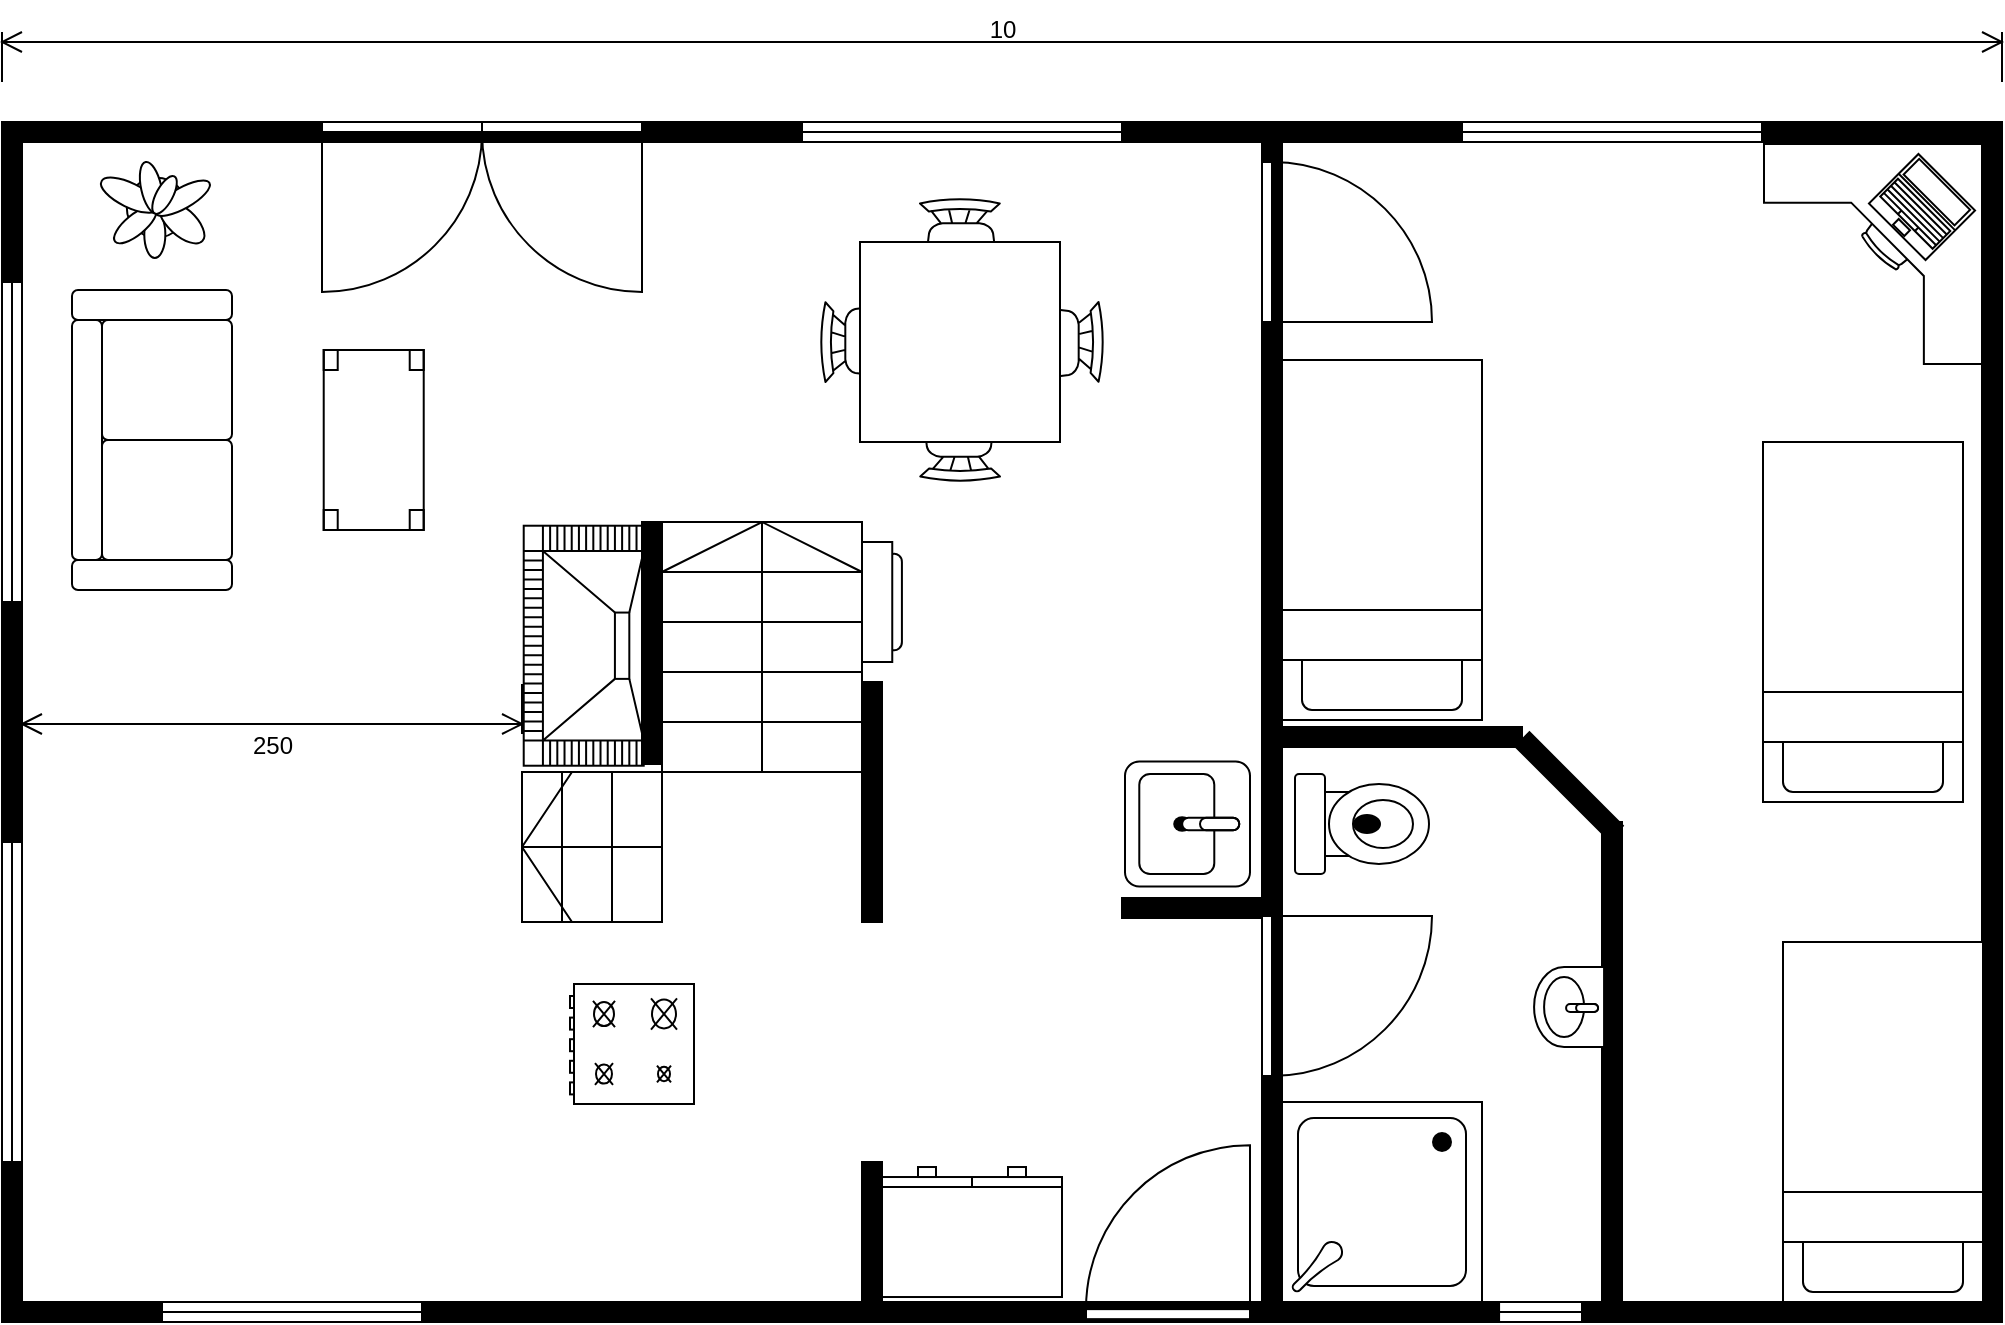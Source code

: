 <mxfile version="21.1.1" type="github">
  <diagram name="Page-1" id="UrBLJqBkVr9rx_V7ReC3">
    <mxGraphModel dx="993" dy="662" grid="1" gridSize="10" guides="1" tooltips="1" connect="1" arrows="1" fold="1" page="1" pageScale="1" pageWidth="827" pageHeight="1169" math="0" shadow="0">
      <root>
        <mxCell id="0" />
        <mxCell id="1" parent="0" />
        <mxCell id="ja9HUVGWkq7oPQu7SO5F-1" value="" style="verticalLabelPosition=bottom;html=1;verticalAlign=top;align=center;shape=mxgraph.floorplan.room;fillColor=strokeColor;" parent="1" vertex="1">
          <mxGeometry y="160" width="1000" height="600" as="geometry" />
        </mxCell>
        <mxCell id="ja9HUVGWkq7oPQu7SO5F-10" value="" style="verticalLabelPosition=bottom;html=1;verticalAlign=top;align=center;shape=mxgraph.floorplan.sink_22;direction=south;rotation=0;" parent="1" vertex="1">
          <mxGeometry x="561.5" y="479.75" width="62.5" height="62.5" as="geometry" />
        </mxCell>
        <mxCell id="ja9HUVGWkq7oPQu7SO5F-11" value="" style="verticalLabelPosition=bottom;html=1;verticalAlign=top;align=center;shape=mxgraph.floorplan.refrigerator;direction=west;rotation=-90;" parent="1" vertex="1">
          <mxGeometry x="390" y="370" width="60" height="60" as="geometry" />
        </mxCell>
        <mxCell id="ja9HUVGWkq7oPQu7SO5F-16" value="10" style="verticalLabelPosition=middle;dashed=0;shadow=0;html=1;shape=mxgraph.cabinets.dimension;verticalAlign=top;align=center;" parent="1" vertex="1">
          <mxGeometry y="100" width="1000" height="40" as="geometry" />
        </mxCell>
        <mxCell id="ja9HUVGWkq7oPQu7SO5F-36" value="" style="verticalLabelPosition=bottom;html=1;verticalAlign=top;align=center;shape=mxgraph.floorplan.couch;rotation=-90;" parent="1" vertex="1">
          <mxGeometry y="279" width="150" height="80" as="geometry" />
        </mxCell>
        <mxCell id="vWpz6fK-cWEZlQxo3mpZ-5" value="" style="verticalLabelPosition=bottom;html=1;verticalAlign=top;align=center;shape=mxgraph.floorplan.bed_single;direction=west;" parent="1" vertex="1">
          <mxGeometry x="640" y="279" width="100" height="180" as="geometry" />
        </mxCell>
        <mxCell id="vWpz6fK-cWEZlQxo3mpZ-11" value="" style="verticalLabelPosition=bottom;html=1;verticalAlign=top;align=center;shape=mxgraph.floorplan.bed_single;direction=west;" parent="1" vertex="1">
          <mxGeometry x="880.5" y="320" width="100" height="180" as="geometry" />
        </mxCell>
        <mxCell id="vWpz6fK-cWEZlQxo3mpZ-28" value="250" style="verticalLabelPosition=middle;dashed=0;shadow=0;html=1;shape=mxgraph.cabinets.dimensionBottom;verticalAlign=bottom;align=center;" parent="1" vertex="1">
          <mxGeometry x="10" y="441" width="250" height="40" as="geometry" />
        </mxCell>
        <mxCell id="vWpz6fK-cWEZlQxo3mpZ-30" value="" style="verticalLabelPosition=bottom;html=1;verticalAlign=top;align=center;shape=mxgraph.floorplan.wall;fillColor=strokeColor;direction=south;" parent="1" vertex="1">
          <mxGeometry x="630" y="170" width="10" height="580" as="geometry" />
        </mxCell>
        <mxCell id="vWpz6fK-cWEZlQxo3mpZ-34" value="" style="verticalLabelPosition=bottom;html=1;verticalAlign=top;align=center;shape=mxgraph.floorplan.plant;" parent="1" vertex="1">
          <mxGeometry x="51.5" y="177" width="47" height="51" as="geometry" />
        </mxCell>
        <mxCell id="vWpz6fK-cWEZlQxo3mpZ-36" value="" style="verticalLabelPosition=bottom;html=1;verticalAlign=top;align=center;shape=mxgraph.floorplan.fireplace;rotation=-90;" parent="1" vertex="1">
          <mxGeometry x="230.86" y="391.86" width="120" height="60" as="geometry" />
        </mxCell>
        <mxCell id="vWpz6fK-cWEZlQxo3mpZ-38" value="" style="verticalLabelPosition=bottom;html=1;verticalAlign=top;align=center;shape=mxgraph.floorplan.wallCorner;fillColor=strokeColor;direction=south;" parent="1" vertex="1">
          <mxGeometry x="320" y="440" width="120" height="120" as="geometry" />
        </mxCell>
        <mxCell id="vWpz6fK-cWEZlQxo3mpZ-39" value="" style="verticalLabelPosition=bottom;html=1;verticalAlign=top;align=center;shape=mxgraph.floorplan.doorUneven;dx=0.5;" parent="1" vertex="1">
          <mxGeometry x="160" y="160" width="160" height="85" as="geometry" />
        </mxCell>
        <mxCell id="vWpz6fK-cWEZlQxo3mpZ-42" value="" style="verticalLabelPosition=bottom;html=1;verticalAlign=top;align=center;shape=mxgraph.floorplan.wall;fillColor=strokeColor;direction=south;" parent="1" vertex="1">
          <mxGeometry x="430" y="680" width="10" height="70" as="geometry" />
        </mxCell>
        <mxCell id="vWpz6fK-cWEZlQxo3mpZ-45" value="" style="verticalLabelPosition=bottom;html=1;verticalAlign=top;align=center;shape=mxgraph.floorplan.wall;fillColor=strokeColor;" parent="1" vertex="1">
          <mxGeometry x="560" y="548" width="80" height="10" as="geometry" />
        </mxCell>
        <mxCell id="vWpz6fK-cWEZlQxo3mpZ-48" value="" style="verticalLabelPosition=bottom;html=1;verticalAlign=top;align=center;shape=mxgraph.floorplan.wall;fillColor=strokeColor;direction=south;" parent="1" vertex="1">
          <mxGeometry x="320" y="360" width="10" height="121" as="geometry" />
        </mxCell>
        <mxCell id="vWpz6fK-cWEZlQxo3mpZ-49" value="100" style="verticalLabelPosition=middle;dashed=0;shadow=0;html=1;shape=mxgraph.cabinets.dimension;verticalAlign=top;align=center;" parent="1" vertex="1">
          <mxGeometry x="350" y="422.5" width="80" height="40" as="geometry" />
        </mxCell>
        <mxCell id="vWpz6fK-cWEZlQxo3mpZ-50" value="" style="verticalLabelPosition=bottom;html=1;verticalAlign=top;align=center;shape=mxgraph.floorplan.stairs;direction=south;rotation=-180;" parent="1" vertex="1">
          <mxGeometry x="330" y="360" width="100" height="125" as="geometry" />
        </mxCell>
        <mxCell id="vWpz6fK-cWEZlQxo3mpZ-51" value="" style="verticalLabelPosition=bottom;html=1;verticalAlign=top;align=center;shape=mxgraph.floorplan.stairs;rotation=-180;" parent="1" vertex="1">
          <mxGeometry x="260" y="485" width="70" height="75" as="geometry" />
        </mxCell>
        <mxCell id="vWpz6fK-cWEZlQxo3mpZ-54" value="" style="verticalLabelPosition=bottom;html=1;verticalAlign=top;align=center;shape=mxgraph.floorplan.doorLeft;aspect=fixed;direction=north;" parent="1" vertex="1">
          <mxGeometry x="630" y="180" width="85" height="80" as="geometry" />
        </mxCell>
        <mxCell id="vWpz6fK-cWEZlQxo3mpZ-55" value="" style="verticalLabelPosition=bottom;html=1;verticalAlign=top;align=center;shape=mxgraph.floorplan.wall;fillColor=strokeColor;" parent="1" vertex="1">
          <mxGeometry x="630" y="462.5" width="130" height="10" as="geometry" />
        </mxCell>
        <mxCell id="vWpz6fK-cWEZlQxo3mpZ-56" value="" style="verticalLabelPosition=bottom;html=1;verticalAlign=top;align=center;shape=mxgraph.floorplan.bed_single;direction=west;rotation=0;" parent="1" vertex="1">
          <mxGeometry x="890.5" y="570" width="100" height="180" as="geometry" />
        </mxCell>
        <mxCell id="vWpz6fK-cWEZlQxo3mpZ-58" value="" style="verticalLabelPosition=bottom;html=1;verticalAlign=top;align=center;shape=mxgraph.floorplan.doorRight;aspect=fixed;direction=north;" parent="1" vertex="1">
          <mxGeometry x="630" y="557" width="85" height="80" as="geometry" />
        </mxCell>
        <mxCell id="vWpz6fK-cWEZlQxo3mpZ-59" value="" style="verticalLabelPosition=bottom;html=1;verticalAlign=top;align=center;shape=mxgraph.floorplan.shower2;rotation=-180;" parent="1" vertex="1">
          <mxGeometry x="640" y="650" width="100" height="100" as="geometry" />
        </mxCell>
        <mxCell id="vWpz6fK-cWEZlQxo3mpZ-60" value="" style="verticalLabelPosition=bottom;html=1;verticalAlign=top;align=center;shape=mxgraph.floorplan.toilet;direction=north;" parent="1" vertex="1">
          <mxGeometry x="646.5" y="486" width="67" height="50" as="geometry" />
        </mxCell>
        <mxCell id="vWpz6fK-cWEZlQxo3mpZ-61" value="" style="verticalLabelPosition=bottom;html=1;verticalAlign=top;align=center;shape=mxgraph.floorplan.wall;fillColor=strokeColor;direction=south;rotation=-45;" parent="1" vertex="1">
          <mxGeometry x="778.54" y="459" width="10" height="66.04" as="geometry" />
        </mxCell>
        <mxCell id="vWpz6fK-cWEZlQxo3mpZ-62" value="" style="verticalLabelPosition=bottom;html=1;verticalAlign=top;align=center;shape=mxgraph.floorplan.wall;fillColor=strokeColor;direction=south;" parent="1" vertex="1">
          <mxGeometry x="800" y="510" width="10" height="240" as="geometry" />
        </mxCell>
        <mxCell id="vWpz6fK-cWEZlQxo3mpZ-63" value="" style="verticalLabelPosition=bottom;html=1;verticalAlign=top;align=center;shape=mxgraph.floorplan.window;" parent="1" vertex="1">
          <mxGeometry x="730" y="160" width="150" height="10" as="geometry" />
        </mxCell>
        <mxCell id="vWpz6fK-cWEZlQxo3mpZ-64" value="" style="verticalLabelPosition=bottom;html=1;verticalAlign=top;align=center;shape=mxgraph.floorplan.window;" parent="1" vertex="1">
          <mxGeometry x="400" y="160" width="160" height="10" as="geometry" />
        </mxCell>
        <mxCell id="vWpz6fK-cWEZlQxo3mpZ-65" value="" style="verticalLabelPosition=bottom;html=1;verticalAlign=top;align=center;shape=mxgraph.floorplan.table;rotation=-90;" parent="1" vertex="1">
          <mxGeometry x="140.86" y="294" width="90" height="50" as="geometry" />
        </mxCell>
        <mxCell id="vWpz6fK-cWEZlQxo3mpZ-66" value="" style="verticalLabelPosition=bottom;html=1;verticalAlign=top;align=center;shape=mxgraph.floorplan.window;" parent="1" vertex="1">
          <mxGeometry x="80" y="750" width="130" height="10" as="geometry" />
        </mxCell>
        <mxCell id="vWpz6fK-cWEZlQxo3mpZ-71" value="" style="verticalLabelPosition=bottom;html=1;verticalAlign=top;align=center;shape=mxgraph.floorplan.chair;shadow=0;" parent="1" vertex="1">
          <mxGeometry x="459" y="198" width="40" height="52" as="geometry" />
        </mxCell>
        <mxCell id="vWpz6fK-cWEZlQxo3mpZ-72" value="" style="verticalLabelPosition=bottom;html=1;verticalAlign=top;align=center;shape=mxgraph.floorplan.chair;shadow=0;direction=west;" parent="1" vertex="1">
          <mxGeometry x="459" y="288" width="40" height="52" as="geometry" />
        </mxCell>
        <mxCell id="vWpz6fK-cWEZlQxo3mpZ-73" value="" style="verticalLabelPosition=bottom;html=1;verticalAlign=top;align=center;shape=mxgraph.floorplan.chair;shadow=0;direction=north;" parent="1" vertex="1">
          <mxGeometry x="409" y="250" width="52" height="40" as="geometry" />
        </mxCell>
        <mxCell id="vWpz6fK-cWEZlQxo3mpZ-74" value="" style="verticalLabelPosition=bottom;html=1;verticalAlign=top;align=center;shape=mxgraph.floorplan.chair;shadow=0;direction=south" parent="1" vertex="1">
          <mxGeometry x="499" y="250" width="52" height="40" as="geometry" />
        </mxCell>
        <mxCell id="sQ_boYwWnSBo-Sk0caSp-4" style="edgeStyle=orthogonalEdgeStyle;rounded=0;orthogonalLoop=1;jettySize=auto;html=1;" edge="1" parent="1" source="vWpz6fK-cWEZlQxo3mpZ-75" target="vWpz6fK-cWEZlQxo3mpZ-71">
          <mxGeometry relative="1" as="geometry">
            <Array as="points">
              <mxPoint x="479" y="230" />
              <mxPoint x="479" y="230" />
            </Array>
          </mxGeometry>
        </mxCell>
        <mxCell id="vWpz6fK-cWEZlQxo3mpZ-75" value="" style="shape=rect;shadow=0;html=1;" parent="1" vertex="1">
          <mxGeometry x="429" y="220" width="100" height="100" as="geometry" />
        </mxCell>
        <mxCell id="vWpz6fK-cWEZlQxo3mpZ-77" value="" style="verticalLabelPosition=bottom;html=1;verticalAlign=top;align=center;shape=mxgraph.floorplan.sink_1;rotation=90;" parent="1" vertex="1">
          <mxGeometry x="763.54" y="585" width="40" height="35" as="geometry" />
        </mxCell>
        <mxCell id="sQ_boYwWnSBo-Sk0caSp-1" value="" style="verticalLabelPosition=bottom;html=1;verticalAlign=top;align=center;shape=mxgraph.floorplan.doorLeft;aspect=fixed;rotation=-180;" vertex="1" parent="1">
          <mxGeometry x="542" y="671.44" width="82" height="87.13" as="geometry" />
        </mxCell>
        <mxCell id="sQ_boYwWnSBo-Sk0caSp-3" value="" style="verticalLabelPosition=bottom;html=1;verticalAlign=top;align=center;shape=mxgraph.floorplan.desk_corner;rotation=90;" vertex="1" parent="1">
          <mxGeometry x="880.5" y="171.5" width="110" height="109" as="geometry" />
        </mxCell>
        <mxCell id="sQ_boYwWnSBo-Sk0caSp-5" value="" style="verticalLabelPosition=bottom;html=1;verticalAlign=top;align=center;shape=mxgraph.floorplan.window;" vertex="1" parent="1">
          <mxGeometry x="748.54" y="750" width="41.46" height="10" as="geometry" />
        </mxCell>
        <mxCell id="sQ_boYwWnSBo-Sk0caSp-6" value="" style="verticalLabelPosition=bottom;html=1;verticalAlign=top;align=center;shape=mxgraph.floorplan.window;direction=south;" vertex="1" parent="1">
          <mxGeometry y="240" width="10" height="160" as="geometry" />
        </mxCell>
        <mxCell id="sQ_boYwWnSBo-Sk0caSp-7" value="" style="verticalLabelPosition=bottom;html=1;verticalAlign=top;align=center;shape=mxgraph.floorplan.window;direction=south;" vertex="1" parent="1">
          <mxGeometry y="520" width="10" height="160" as="geometry" />
        </mxCell>
        <mxCell id="sQ_boYwWnSBo-Sk0caSp-8" value="" style="verticalLabelPosition=bottom;html=1;verticalAlign=top;align=center;shape=mxgraph.floorplan.dresser;rotation=-180;" vertex="1" parent="1">
          <mxGeometry x="440" y="682.51" width="90" height="65" as="geometry" />
        </mxCell>
        <mxCell id="sQ_boYwWnSBo-Sk0caSp-9" value="" style="verticalLabelPosition=bottom;html=1;verticalAlign=top;align=center;shape=mxgraph.floorplan.range_1;rotation=90;" vertex="1" parent="1">
          <mxGeometry x="285" y="590" width="60" height="62" as="geometry" />
        </mxCell>
        <mxCell id="sQ_boYwWnSBo-Sk0caSp-10" value="" style="verticalLabelPosition=bottom;html=1;verticalAlign=top;align=center;shape=mxgraph.floorplan.laptop;rotation=45;" vertex="1" parent="1">
          <mxGeometry x="940" y="185" width="40" height="35" as="geometry" />
        </mxCell>
      </root>
    </mxGraphModel>
  </diagram>
</mxfile>
